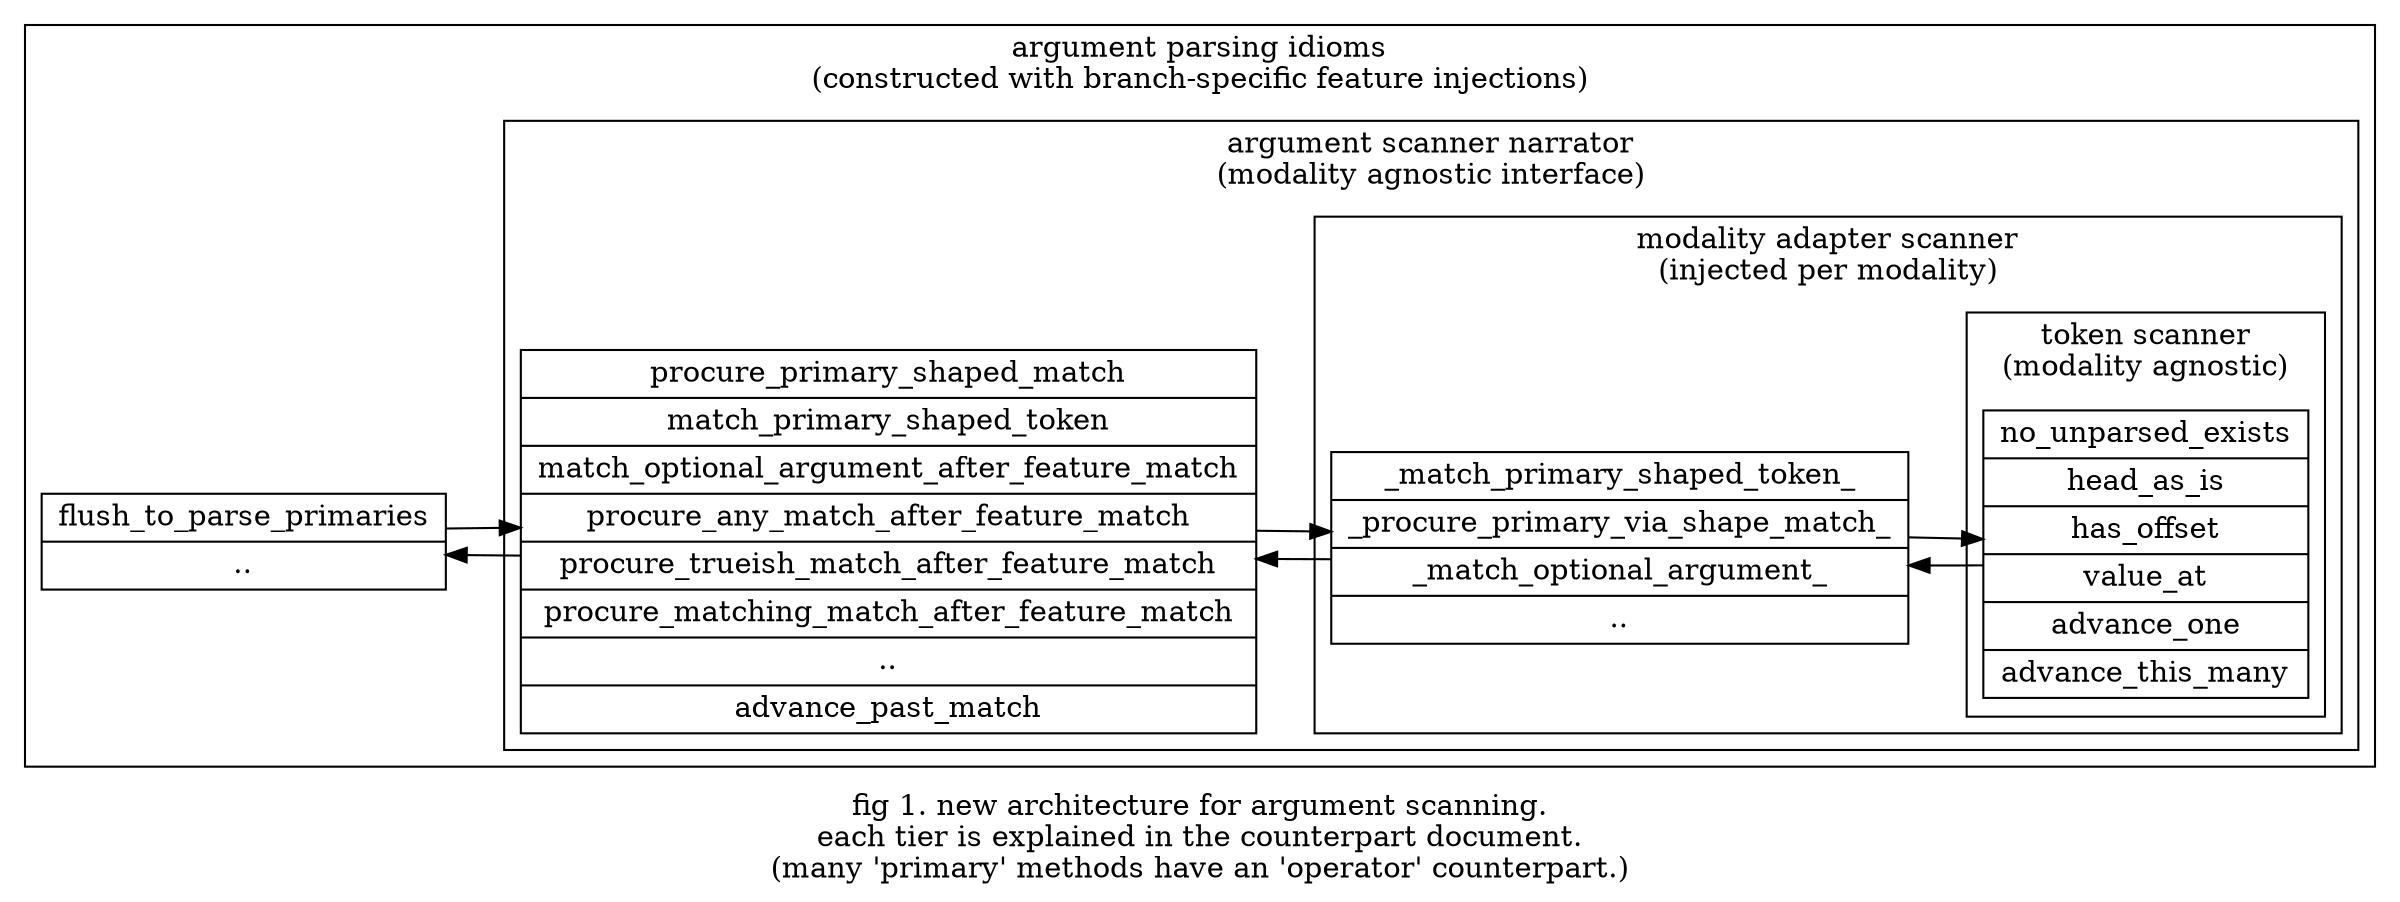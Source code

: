 digraph g {

  graph [
    rankdir="LR"
  ]

  subgraph cluster_0 {

    label="argument parsing idioms\n(constructed with branch-specific feature injections)"

    node_0_1 [
      label="flush_to_parse_primaries
      |.."
      shape=record
    ]

    subgraph cluster_1 {

      label="argument scanner narrator\n(modality agnostic interface)"

      node_1_1 [
        label="procure_primary_shaped_match
        |match_primary_shaped_token
        |match_optional_argument_after_feature_match
        |procure_any_match_after_feature_match
        |procure_trueish_match_after_feature_match
        |procure_matching_match_after_feature_match
        |..
        |advance_past_match"
        shape=record
      ]

      subgraph cluster_2 {

        label="modality adapter scanner\n(injected per modality)"

        node_2_1 [
          label="_match_primary_shaped_token_
          |_procure_primary_via_shape_match_
          |_match_optional_argument_
          |.."
          shape=record
        ]

        subgraph cluster_3 {

          label="token scanner\n(modality agnostic)"

          node_3_1 [
            label="no_unparsed_exists
            |head_as_is
            |has_offset
            |value_at
            |advance_one
            |advance_this_many"
            shape=record
          ]
        }
      }
    }
  }

  node_0_1->node_1_1
  node_1_1->node_0_1

  node_1_1->node_2_1
  node_2_1->node_1_1

  node_3_1->node_2_1
  node_2_1->node_3_1

  label="fig 1. new architecture for argument scanning.
each tier is explained in the counterpart document.
(many 'primary' methods have an 'operator' counterpart.)"

}
